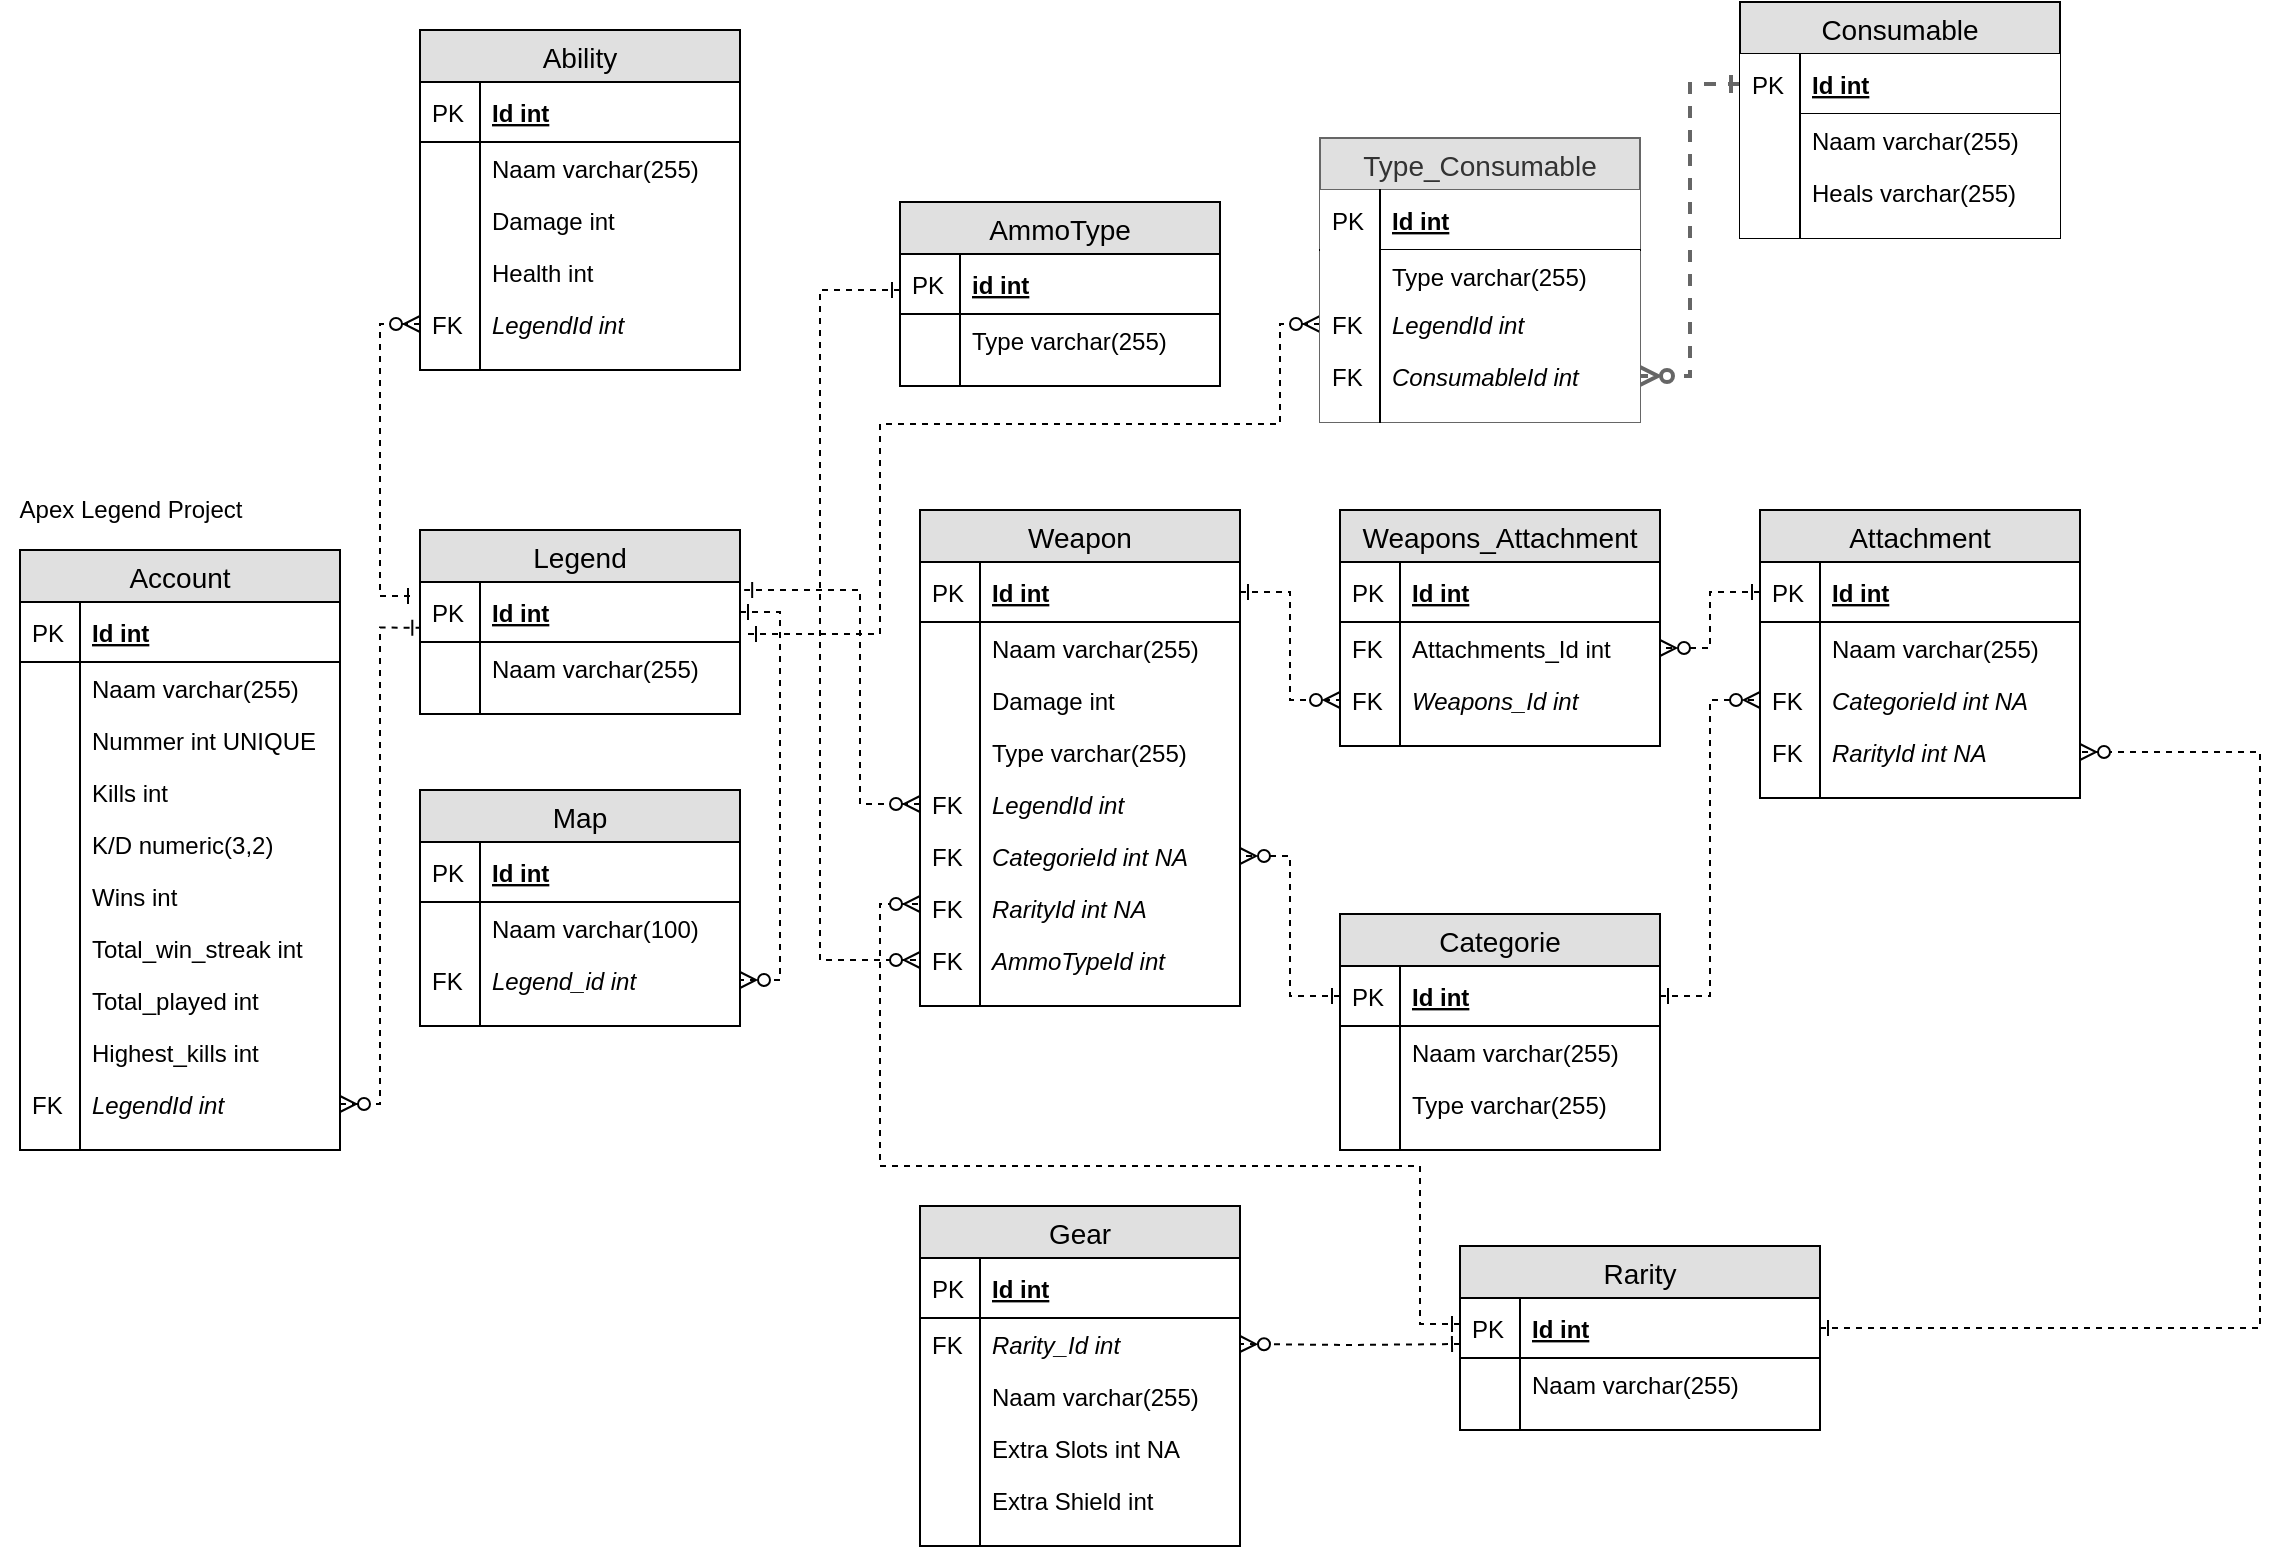 <mxfile version="12.9.3" type="github"><diagram id="FrKGnfB5X9oYTSODTsjF" name="Page-1"><mxGraphModel dx="1662" dy="772" grid="1" gridSize="10" guides="1" tooltips="1" connect="1" arrows="1" fold="1" page="1" pageScale="1" pageWidth="827" pageHeight="1169" math="0" shadow="0"><root><mxCell id="0"/><mxCell id="1" parent="0"/><mxCell id="OkTDo2ZkyZzqWD_BqD4e-371" value="Apex Legend Project" style="text;html=1;align=center;verticalAlign=middle;resizable=0;points=[];autosize=1;" vertex="1" parent="1"><mxGeometry y="244" width="130" height="20" as="geometry"/></mxCell><mxCell id="OkTDo2ZkyZzqWD_BqD4e-372" value="" style="edgeStyle=orthogonalEdgeStyle;rounded=0;orthogonalLoop=1;jettySize=auto;html=1;exitX=1;exitY=0.5;exitDx=0;exitDy=0;entryX=0.001;entryY=0.761;entryDx=0;entryDy=0;startArrow=ERzeroToMany;startFill=1;endArrow=ERone;endFill=0;dashed=1;entryPerimeter=0;" edge="1" parent="1" source="OkTDo2ZkyZzqWD_BqD4e-394" target="OkTDo2ZkyZzqWD_BqD4e-406"><mxGeometry relative="1" as="geometry"><mxPoint x="250" y="437" as="targetPoint"/></mxGeometry></mxCell><mxCell id="OkTDo2ZkyZzqWD_BqD4e-373" value="Account" style="swimlane;fontStyle=0;childLayout=stackLayout;horizontal=1;startSize=26;fillColor=#e0e0e0;horizontalStack=0;resizeParent=1;resizeParentMax=0;resizeLast=0;collapsible=1;marginBottom=0;swimlaneFillColor=#ffffff;align=center;fontSize=14;" vertex="1" parent="1"><mxGeometry x="10" y="274" width="160" height="300" as="geometry"/></mxCell><mxCell id="OkTDo2ZkyZzqWD_BqD4e-374" value="Id int " style="shape=partialRectangle;top=0;left=0;right=0;bottom=1;align=left;verticalAlign=middle;fillColor=none;spacingLeft=34;spacingRight=4;overflow=hidden;rotatable=0;points=[[0,0.5],[1,0.5]];portConstraint=eastwest;dropTarget=0;fontStyle=5;fontSize=12;" vertex="1" parent="OkTDo2ZkyZzqWD_BqD4e-373"><mxGeometry y="26" width="160" height="30" as="geometry"/></mxCell><mxCell id="OkTDo2ZkyZzqWD_BqD4e-375" value="PK" style="shape=partialRectangle;top=0;left=0;bottom=0;fillColor=none;align=left;verticalAlign=middle;spacingLeft=4;spacingRight=4;overflow=hidden;rotatable=0;points=[];portConstraint=eastwest;part=1;fontSize=12;" vertex="1" connectable="0" parent="OkTDo2ZkyZzqWD_BqD4e-374"><mxGeometry width="30" height="30" as="geometry"/></mxCell><mxCell id="OkTDo2ZkyZzqWD_BqD4e-376" value="Naam varchar(255)" style="shape=partialRectangle;top=0;left=0;right=0;bottom=0;align=left;verticalAlign=top;fillColor=none;spacingLeft=34;spacingRight=4;overflow=hidden;rotatable=0;points=[[0,0.5],[1,0.5]];portConstraint=eastwest;dropTarget=0;fontSize=12;" vertex="1" parent="OkTDo2ZkyZzqWD_BqD4e-373"><mxGeometry y="56" width="160" height="26" as="geometry"/></mxCell><mxCell id="OkTDo2ZkyZzqWD_BqD4e-377" value="" style="shape=partialRectangle;top=0;left=0;bottom=0;fillColor=none;align=left;verticalAlign=top;spacingLeft=4;spacingRight=4;overflow=hidden;rotatable=0;points=[];portConstraint=eastwest;part=1;fontSize=12;" vertex="1" connectable="0" parent="OkTDo2ZkyZzqWD_BqD4e-376"><mxGeometry width="30" height="26" as="geometry"/></mxCell><mxCell id="OkTDo2ZkyZzqWD_BqD4e-378" value="Nummer int UNIQUE" style="shape=partialRectangle;top=0;left=0;right=0;bottom=0;align=left;verticalAlign=top;fillColor=none;spacingLeft=34;spacingRight=4;overflow=hidden;rotatable=0;points=[[0,0.5],[1,0.5]];portConstraint=eastwest;dropTarget=0;fontSize=12;" vertex="1" parent="OkTDo2ZkyZzqWD_BqD4e-373"><mxGeometry y="82" width="160" height="26" as="geometry"/></mxCell><mxCell id="OkTDo2ZkyZzqWD_BqD4e-379" value="" style="shape=partialRectangle;top=0;left=0;bottom=0;fillColor=none;align=left;verticalAlign=top;spacingLeft=4;spacingRight=4;overflow=hidden;rotatable=0;points=[];portConstraint=eastwest;part=1;fontSize=12;" vertex="1" connectable="0" parent="OkTDo2ZkyZzqWD_BqD4e-378"><mxGeometry width="30" height="26" as="geometry"/></mxCell><mxCell id="OkTDo2ZkyZzqWD_BqD4e-380" value="Kills int" style="shape=partialRectangle;top=0;left=0;right=0;bottom=0;align=left;verticalAlign=top;fillColor=none;spacingLeft=34;spacingRight=4;overflow=hidden;rotatable=0;points=[[0,0.5],[1,0.5]];portConstraint=eastwest;dropTarget=0;fontSize=12;" vertex="1" parent="OkTDo2ZkyZzqWD_BqD4e-373"><mxGeometry y="108" width="160" height="26" as="geometry"/></mxCell><mxCell id="OkTDo2ZkyZzqWD_BqD4e-381" value="" style="shape=partialRectangle;top=0;left=0;bottom=0;fillColor=none;align=left;verticalAlign=top;spacingLeft=4;spacingRight=4;overflow=hidden;rotatable=0;points=[];portConstraint=eastwest;part=1;fontSize=12;" vertex="1" connectable="0" parent="OkTDo2ZkyZzqWD_BqD4e-380"><mxGeometry width="30" height="26" as="geometry"/></mxCell><mxCell id="OkTDo2ZkyZzqWD_BqD4e-382" value="K/D numeric(3,2)" style="shape=partialRectangle;top=0;left=0;right=0;bottom=0;align=left;verticalAlign=top;fillColor=none;spacingLeft=34;spacingRight=4;overflow=hidden;rotatable=0;points=[[0,0.5],[1,0.5]];portConstraint=eastwest;dropTarget=0;fontSize=12;" vertex="1" parent="OkTDo2ZkyZzqWD_BqD4e-373"><mxGeometry y="134" width="160" height="26" as="geometry"/></mxCell><mxCell id="OkTDo2ZkyZzqWD_BqD4e-383" value="" style="shape=partialRectangle;top=0;left=0;bottom=0;fillColor=none;align=left;verticalAlign=top;spacingLeft=4;spacingRight=4;overflow=hidden;rotatable=0;points=[];portConstraint=eastwest;part=1;fontSize=12;" vertex="1" connectable="0" parent="OkTDo2ZkyZzqWD_BqD4e-382"><mxGeometry width="30" height="26" as="geometry"/></mxCell><mxCell id="OkTDo2ZkyZzqWD_BqD4e-384" value="Wins int" style="shape=partialRectangle;top=0;left=0;right=0;bottom=0;align=left;verticalAlign=top;fillColor=none;spacingLeft=34;spacingRight=4;overflow=hidden;rotatable=0;points=[[0,0.5],[1,0.5]];portConstraint=eastwest;dropTarget=0;fontSize=12;" vertex="1" parent="OkTDo2ZkyZzqWD_BqD4e-373"><mxGeometry y="160" width="160" height="26" as="geometry"/></mxCell><mxCell id="OkTDo2ZkyZzqWD_BqD4e-385" value="" style="shape=partialRectangle;top=0;left=0;bottom=0;fillColor=none;align=left;verticalAlign=top;spacingLeft=4;spacingRight=4;overflow=hidden;rotatable=0;points=[];portConstraint=eastwest;part=1;fontSize=12;" vertex="1" connectable="0" parent="OkTDo2ZkyZzqWD_BqD4e-384"><mxGeometry width="30" height="26" as="geometry"/></mxCell><mxCell id="OkTDo2ZkyZzqWD_BqD4e-388" value="Total_win_streak int" style="shape=partialRectangle;top=0;left=0;right=0;bottom=0;align=left;verticalAlign=top;fillColor=none;spacingLeft=34;spacingRight=4;overflow=hidden;rotatable=0;points=[[0,0.5],[1,0.5]];portConstraint=eastwest;dropTarget=0;fontSize=12;" vertex="1" parent="OkTDo2ZkyZzqWD_BqD4e-373"><mxGeometry y="186" width="160" height="26" as="geometry"/></mxCell><mxCell id="OkTDo2ZkyZzqWD_BqD4e-389" value="" style="shape=partialRectangle;top=0;left=0;bottom=0;fillColor=none;align=left;verticalAlign=top;spacingLeft=4;spacingRight=4;overflow=hidden;rotatable=0;points=[];portConstraint=eastwest;part=1;fontSize=12;" vertex="1" connectable="0" parent="OkTDo2ZkyZzqWD_BqD4e-388"><mxGeometry width="30" height="26" as="geometry"/></mxCell><mxCell id="OkTDo2ZkyZzqWD_BqD4e-390" value="Total_played int" style="shape=partialRectangle;top=0;left=0;right=0;bottom=0;align=left;verticalAlign=top;fillColor=none;spacingLeft=34;spacingRight=4;overflow=hidden;rotatable=0;points=[[0,0.5],[1,0.5]];portConstraint=eastwest;dropTarget=0;fontSize=12;" vertex="1" parent="OkTDo2ZkyZzqWD_BqD4e-373"><mxGeometry y="212" width="160" height="26" as="geometry"/></mxCell><mxCell id="OkTDo2ZkyZzqWD_BqD4e-391" value="" style="shape=partialRectangle;top=0;left=0;bottom=0;fillColor=none;align=left;verticalAlign=top;spacingLeft=4;spacingRight=4;overflow=hidden;rotatable=0;points=[];portConstraint=eastwest;part=1;fontSize=12;" vertex="1" connectable="0" parent="OkTDo2ZkyZzqWD_BqD4e-390"><mxGeometry width="30" height="26" as="geometry"/></mxCell><mxCell id="OkTDo2ZkyZzqWD_BqD4e-392" value="Highest_kills int" style="shape=partialRectangle;top=0;left=0;right=0;bottom=0;align=left;verticalAlign=top;fillColor=none;spacingLeft=34;spacingRight=4;overflow=hidden;rotatable=0;points=[[0,0.5],[1,0.5]];portConstraint=eastwest;dropTarget=0;fontSize=12;" vertex="1" parent="OkTDo2ZkyZzqWD_BqD4e-373"><mxGeometry y="238" width="160" height="26" as="geometry"/></mxCell><mxCell id="OkTDo2ZkyZzqWD_BqD4e-393" value="" style="shape=partialRectangle;top=0;left=0;bottom=0;fillColor=none;align=left;verticalAlign=top;spacingLeft=4;spacingRight=4;overflow=hidden;rotatable=0;points=[];portConstraint=eastwest;part=1;fontSize=12;" vertex="1" connectable="0" parent="OkTDo2ZkyZzqWD_BqD4e-392"><mxGeometry width="30" height="26" as="geometry"/></mxCell><mxCell id="OkTDo2ZkyZzqWD_BqD4e-394" value="LegendId int" style="shape=partialRectangle;top=0;left=0;right=0;bottom=0;align=left;verticalAlign=top;fillColor=none;spacingLeft=34;spacingRight=4;overflow=hidden;rotatable=0;points=[[0,0.5],[1,0.5]];portConstraint=eastwest;dropTarget=0;fontSize=12;fontStyle=2" vertex="1" parent="OkTDo2ZkyZzqWD_BqD4e-373"><mxGeometry y="264" width="160" height="26" as="geometry"/></mxCell><mxCell id="OkTDo2ZkyZzqWD_BqD4e-395" value="FK" style="shape=partialRectangle;top=0;left=0;bottom=0;fillColor=none;align=left;verticalAlign=top;spacingLeft=4;spacingRight=4;overflow=hidden;rotatable=0;points=[];portConstraint=eastwest;part=1;fontSize=12;" vertex="1" connectable="0" parent="OkTDo2ZkyZzqWD_BqD4e-394"><mxGeometry width="30" height="26" as="geometry"/></mxCell><mxCell id="OkTDo2ZkyZzqWD_BqD4e-396" value="" style="shape=partialRectangle;top=0;left=0;right=0;bottom=0;align=left;verticalAlign=top;fillColor=none;spacingLeft=34;spacingRight=4;overflow=hidden;rotatable=0;points=[[0,0.5],[1,0.5]];portConstraint=eastwest;dropTarget=0;fontSize=12;" vertex="1" parent="OkTDo2ZkyZzqWD_BqD4e-373"><mxGeometry y="290" width="160" height="10" as="geometry"/></mxCell><mxCell id="OkTDo2ZkyZzqWD_BqD4e-397" value="" style="shape=partialRectangle;top=0;left=0;bottom=0;fillColor=none;align=left;verticalAlign=top;spacingLeft=4;spacingRight=4;overflow=hidden;rotatable=0;points=[];portConstraint=eastwest;part=1;fontSize=12;" vertex="1" connectable="0" parent="OkTDo2ZkyZzqWD_BqD4e-396"><mxGeometry width="30" height="10" as="geometry"/></mxCell><mxCell id="OkTDo2ZkyZzqWD_BqD4e-398" value="Rarity" style="swimlane;fontStyle=0;childLayout=stackLayout;horizontal=1;startSize=26;fillColor=#e0e0e0;horizontalStack=0;resizeParent=1;resizeParentMax=0;resizeLast=0;collapsible=1;marginBottom=0;swimlaneFillColor=#ffffff;align=center;fontSize=14;" vertex="1" parent="1"><mxGeometry x="730" y="622" width="180" height="92" as="geometry"/></mxCell><mxCell id="OkTDo2ZkyZzqWD_BqD4e-399" value="Id int " style="shape=partialRectangle;top=0;left=0;right=0;bottom=1;align=left;verticalAlign=middle;fillColor=none;spacingLeft=34;spacingRight=4;overflow=hidden;rotatable=0;points=[[0,0.5],[1,0.5]];portConstraint=eastwest;dropTarget=0;fontStyle=5;fontSize=12;" vertex="1" parent="OkTDo2ZkyZzqWD_BqD4e-398"><mxGeometry y="26" width="180" height="30" as="geometry"/></mxCell><mxCell id="OkTDo2ZkyZzqWD_BqD4e-400" value="PK" style="shape=partialRectangle;top=0;left=0;bottom=0;fillColor=none;align=left;verticalAlign=middle;spacingLeft=4;spacingRight=4;overflow=hidden;rotatable=0;points=[];portConstraint=eastwest;part=1;fontSize=12;" vertex="1" connectable="0" parent="OkTDo2ZkyZzqWD_BqD4e-399"><mxGeometry width="30" height="30" as="geometry"/></mxCell><mxCell id="OkTDo2ZkyZzqWD_BqD4e-401" value="Naam varchar(255)" style="shape=partialRectangle;top=0;left=0;right=0;bottom=0;align=left;verticalAlign=top;fillColor=none;spacingLeft=34;spacingRight=4;overflow=hidden;rotatable=0;points=[[0,0.5],[1,0.5]];portConstraint=eastwest;dropTarget=0;fontSize=12;" vertex="1" parent="OkTDo2ZkyZzqWD_BqD4e-398"><mxGeometry y="56" width="180" height="26" as="geometry"/></mxCell><mxCell id="OkTDo2ZkyZzqWD_BqD4e-402" value="" style="shape=partialRectangle;top=0;left=0;bottom=0;fillColor=none;align=left;verticalAlign=top;spacingLeft=4;spacingRight=4;overflow=hidden;rotatable=0;points=[];portConstraint=eastwest;part=1;fontSize=12;" vertex="1" connectable="0" parent="OkTDo2ZkyZzqWD_BqD4e-401"><mxGeometry width="30" height="26" as="geometry"/></mxCell><mxCell id="OkTDo2ZkyZzqWD_BqD4e-403" value="" style="shape=partialRectangle;top=0;left=0;right=0;bottom=0;align=left;verticalAlign=top;fillColor=none;spacingLeft=34;spacingRight=4;overflow=hidden;rotatable=0;points=[[0,0.5],[1,0.5]];portConstraint=eastwest;dropTarget=0;fontSize=12;" vertex="1" parent="OkTDo2ZkyZzqWD_BqD4e-398"><mxGeometry y="82" width="180" height="10" as="geometry"/></mxCell><mxCell id="OkTDo2ZkyZzqWD_BqD4e-404" value="" style="shape=partialRectangle;top=0;left=0;bottom=0;fillColor=none;align=left;verticalAlign=top;spacingLeft=4;spacingRight=4;overflow=hidden;rotatable=0;points=[];portConstraint=eastwest;part=1;fontSize=12;" vertex="1" connectable="0" parent="OkTDo2ZkyZzqWD_BqD4e-403"><mxGeometry width="30" height="10" as="geometry"/></mxCell><mxCell id="OkTDo2ZkyZzqWD_BqD4e-405" value="Legend" style="swimlane;fontStyle=0;childLayout=stackLayout;horizontal=1;startSize=26;fillColor=#e0e0e0;horizontalStack=0;resizeParent=1;resizeParentMax=0;resizeLast=0;collapsible=1;marginBottom=0;swimlaneFillColor=#ffffff;align=center;fontSize=14;" vertex="1" parent="1"><mxGeometry x="210" y="264" width="160" height="92" as="geometry"/></mxCell><mxCell id="OkTDo2ZkyZzqWD_BqD4e-406" value="Id int " style="shape=partialRectangle;top=0;left=0;right=0;bottom=1;align=left;verticalAlign=middle;fillColor=none;spacingLeft=34;spacingRight=4;overflow=hidden;rotatable=0;points=[[0,0.5],[1,0.5]];portConstraint=eastwest;dropTarget=0;fontStyle=5;fontSize=12;" vertex="1" parent="OkTDo2ZkyZzqWD_BqD4e-405"><mxGeometry y="26" width="160" height="30" as="geometry"/></mxCell><mxCell id="OkTDo2ZkyZzqWD_BqD4e-407" value="PK" style="shape=partialRectangle;top=0;left=0;bottom=0;fillColor=none;align=left;verticalAlign=middle;spacingLeft=4;spacingRight=4;overflow=hidden;rotatable=0;points=[];portConstraint=eastwest;part=1;fontSize=12;" vertex="1" connectable="0" parent="OkTDo2ZkyZzqWD_BqD4e-406"><mxGeometry width="30" height="30" as="geometry"/></mxCell><mxCell id="OkTDo2ZkyZzqWD_BqD4e-408" value="Naam varchar(255)" style="shape=partialRectangle;top=0;left=0;right=0;bottom=0;align=left;verticalAlign=top;fillColor=none;spacingLeft=34;spacingRight=4;overflow=hidden;rotatable=0;points=[[0,0.5],[1,0.5]];portConstraint=eastwest;dropTarget=0;fontSize=12;" vertex="1" parent="OkTDo2ZkyZzqWD_BqD4e-405"><mxGeometry y="56" width="160" height="26" as="geometry"/></mxCell><mxCell id="OkTDo2ZkyZzqWD_BqD4e-409" value="" style="shape=partialRectangle;top=0;left=0;bottom=0;fillColor=none;align=left;verticalAlign=top;spacingLeft=4;spacingRight=4;overflow=hidden;rotatable=0;points=[];portConstraint=eastwest;part=1;fontSize=12;" vertex="1" connectable="0" parent="OkTDo2ZkyZzqWD_BqD4e-408"><mxGeometry width="30" height="26" as="geometry"/></mxCell><mxCell id="OkTDo2ZkyZzqWD_BqD4e-410" value="" style="shape=partialRectangle;top=0;left=0;right=0;bottom=0;align=left;verticalAlign=top;fillColor=none;spacingLeft=34;spacingRight=4;overflow=hidden;rotatable=0;points=[[0,0.5],[1,0.5]];portConstraint=eastwest;dropTarget=0;fontSize=12;" vertex="1" parent="OkTDo2ZkyZzqWD_BqD4e-405"><mxGeometry y="82" width="160" height="10" as="geometry"/></mxCell><mxCell id="OkTDo2ZkyZzqWD_BqD4e-411" value="" style="shape=partialRectangle;top=0;left=0;bottom=0;fillColor=none;align=left;verticalAlign=top;spacingLeft=4;spacingRight=4;overflow=hidden;rotatable=0;points=[];portConstraint=eastwest;part=1;fontSize=12;" vertex="1" connectable="0" parent="OkTDo2ZkyZzqWD_BqD4e-410"><mxGeometry width="30" height="10" as="geometry"/></mxCell><mxCell id="OkTDo2ZkyZzqWD_BqD4e-412" value="" style="edgeStyle=orthogonalEdgeStyle;rounded=0;orthogonalLoop=1;jettySize=auto;html=1;dashed=1;startArrow=ERzeroToMany;startFill=1;endArrow=ERone;endFill=0;entryX=1.013;entryY=0.133;entryDx=0;entryDy=0;exitX=0;exitY=0.5;exitDx=0;exitDy=0;entryPerimeter=0;" edge="1" parent="1" source="OkTDo2ZkyZzqWD_BqD4e-422" target="OkTDo2ZkyZzqWD_BqD4e-406"><mxGeometry relative="1" as="geometry"><mxPoint x="380" y="349" as="targetPoint"/><Array as="points"><mxPoint x="430" y="401"/><mxPoint x="430" y="294"/></Array></mxGeometry></mxCell><mxCell id="OkTDo2ZkyZzqWD_BqD4e-413" value="Weapon" style="swimlane;fontStyle=0;childLayout=stackLayout;horizontal=1;startSize=26;fillColor=#e0e0e0;horizontalStack=0;resizeParent=1;resizeParentMax=0;resizeLast=0;collapsible=1;marginBottom=0;swimlaneFillColor=#ffffff;align=center;fontSize=14;" vertex="1" parent="1"><mxGeometry x="460" y="254" width="160" height="248" as="geometry"/></mxCell><mxCell id="OkTDo2ZkyZzqWD_BqD4e-414" value="Id int " style="shape=partialRectangle;top=0;left=0;right=0;bottom=1;align=left;verticalAlign=middle;fillColor=none;spacingLeft=34;spacingRight=4;overflow=hidden;rotatable=0;points=[[0,0.5],[1,0.5]];portConstraint=eastwest;dropTarget=0;fontStyle=5;fontSize=12;" vertex="1" parent="OkTDo2ZkyZzqWD_BqD4e-413"><mxGeometry y="26" width="160" height="30" as="geometry"/></mxCell><mxCell id="OkTDo2ZkyZzqWD_BqD4e-415" value="PK" style="shape=partialRectangle;top=0;left=0;bottom=0;fillColor=none;align=left;verticalAlign=middle;spacingLeft=4;spacingRight=4;overflow=hidden;rotatable=0;points=[];portConstraint=eastwest;part=1;fontSize=12;" vertex="1" connectable="0" parent="OkTDo2ZkyZzqWD_BqD4e-414"><mxGeometry width="30" height="30" as="geometry"/></mxCell><mxCell id="OkTDo2ZkyZzqWD_BqD4e-416" value="Naam varchar(255)" style="shape=partialRectangle;top=0;left=0;right=0;bottom=0;align=left;verticalAlign=top;fillColor=none;spacingLeft=34;spacingRight=4;overflow=hidden;rotatable=0;points=[[0,0.5],[1,0.5]];portConstraint=eastwest;dropTarget=0;fontSize=12;" vertex="1" parent="OkTDo2ZkyZzqWD_BqD4e-413"><mxGeometry y="56" width="160" height="26" as="geometry"/></mxCell><mxCell id="OkTDo2ZkyZzqWD_BqD4e-417" value="" style="shape=partialRectangle;top=0;left=0;bottom=0;fillColor=none;align=left;verticalAlign=top;spacingLeft=4;spacingRight=4;overflow=hidden;rotatable=0;points=[];portConstraint=eastwest;part=1;fontSize=12;" vertex="1" connectable="0" parent="OkTDo2ZkyZzqWD_BqD4e-416"><mxGeometry width="30" height="26" as="geometry"/></mxCell><mxCell id="OkTDo2ZkyZzqWD_BqD4e-418" value="Damage int " style="shape=partialRectangle;top=0;left=0;right=0;bottom=0;align=left;verticalAlign=top;fillColor=none;spacingLeft=34;spacingRight=4;overflow=hidden;rotatable=0;points=[[0,0.5],[1,0.5]];portConstraint=eastwest;dropTarget=0;fontSize=12;" vertex="1" parent="OkTDo2ZkyZzqWD_BqD4e-413"><mxGeometry y="82" width="160" height="26" as="geometry"/></mxCell><mxCell id="OkTDo2ZkyZzqWD_BqD4e-419" value="" style="shape=partialRectangle;top=0;left=0;bottom=0;fillColor=none;align=left;verticalAlign=top;spacingLeft=4;spacingRight=4;overflow=hidden;rotatable=0;points=[];portConstraint=eastwest;part=1;fontSize=12;" vertex="1" connectable="0" parent="OkTDo2ZkyZzqWD_BqD4e-418"><mxGeometry width="30" height="26" as="geometry"/></mxCell><mxCell id="OkTDo2ZkyZzqWD_BqD4e-420" value="Type varchar(255)" style="shape=partialRectangle;top=0;left=0;right=0;bottom=0;align=left;verticalAlign=top;fillColor=none;spacingLeft=34;spacingRight=4;overflow=hidden;rotatable=0;points=[[0,0.5],[1,0.5]];portConstraint=eastwest;dropTarget=0;fontSize=12;" vertex="1" parent="OkTDo2ZkyZzqWD_BqD4e-413"><mxGeometry y="108" width="160" height="26" as="geometry"/></mxCell><mxCell id="OkTDo2ZkyZzqWD_BqD4e-421" value="" style="shape=partialRectangle;top=0;left=0;bottom=0;fillColor=none;align=left;verticalAlign=top;spacingLeft=4;spacingRight=4;overflow=hidden;rotatable=0;points=[];portConstraint=eastwest;part=1;fontSize=12;" vertex="1" connectable="0" parent="OkTDo2ZkyZzqWD_BqD4e-420"><mxGeometry width="30" height="26" as="geometry"/></mxCell><mxCell id="OkTDo2ZkyZzqWD_BqD4e-422" value="LegendId int" style="shape=partialRectangle;top=0;left=0;right=0;bottom=0;align=left;verticalAlign=top;fillColor=none;spacingLeft=34;spacingRight=4;overflow=hidden;rotatable=0;points=[[0,0.5],[1,0.5]];portConstraint=eastwest;dropTarget=0;fontSize=12;fontStyle=2" vertex="1" parent="OkTDo2ZkyZzqWD_BqD4e-413"><mxGeometry y="134" width="160" height="26" as="geometry"/></mxCell><mxCell id="OkTDo2ZkyZzqWD_BqD4e-423" value="FK" style="shape=partialRectangle;top=0;left=0;bottom=0;fillColor=none;align=left;verticalAlign=top;spacingLeft=4;spacingRight=4;overflow=hidden;rotatable=0;points=[];portConstraint=eastwest;part=1;fontSize=12;" vertex="1" connectable="0" parent="OkTDo2ZkyZzqWD_BqD4e-422"><mxGeometry width="30" height="26" as="geometry"/></mxCell><mxCell id="OkTDo2ZkyZzqWD_BqD4e-424" value="CategorieId int NA" style="shape=partialRectangle;top=0;left=0;right=0;bottom=0;align=left;verticalAlign=top;fillColor=none;spacingLeft=34;spacingRight=4;overflow=hidden;rotatable=0;points=[[0,0.5],[1,0.5]];portConstraint=eastwest;dropTarget=0;fontSize=12;fontStyle=2" vertex="1" parent="OkTDo2ZkyZzqWD_BqD4e-413"><mxGeometry y="160" width="160" height="26" as="geometry"/></mxCell><mxCell id="OkTDo2ZkyZzqWD_BqD4e-425" value="FK" style="shape=partialRectangle;top=0;left=0;bottom=0;fillColor=none;align=left;verticalAlign=top;spacingLeft=4;spacingRight=4;overflow=hidden;rotatable=0;points=[];portConstraint=eastwest;part=1;fontSize=12;" vertex="1" connectable="0" parent="OkTDo2ZkyZzqWD_BqD4e-424"><mxGeometry width="30" height="26" as="geometry"/></mxCell><mxCell id="OkTDo2ZkyZzqWD_BqD4e-426" value="RarityId int NA" style="shape=partialRectangle;top=0;left=0;right=0;bottom=0;align=left;verticalAlign=top;fillColor=none;spacingLeft=34;spacingRight=4;overflow=hidden;rotatable=0;points=[[0,0.5],[1,0.5]];portConstraint=eastwest;dropTarget=0;fontSize=12;fontStyle=2" vertex="1" parent="OkTDo2ZkyZzqWD_BqD4e-413"><mxGeometry y="186" width="160" height="26" as="geometry"/></mxCell><mxCell id="OkTDo2ZkyZzqWD_BqD4e-427" value="FK" style="shape=partialRectangle;top=0;left=0;bottom=0;fillColor=none;align=left;verticalAlign=top;spacingLeft=4;spacingRight=4;overflow=hidden;rotatable=0;points=[];portConstraint=eastwest;part=1;fontSize=12;" vertex="1" connectable="0" parent="OkTDo2ZkyZzqWD_BqD4e-426"><mxGeometry width="30" height="26" as="geometry"/></mxCell><mxCell id="OkTDo2ZkyZzqWD_BqD4e-428" value="AmmoTypeId int " style="shape=partialRectangle;top=0;left=0;right=0;bottom=0;align=left;verticalAlign=top;fillColor=none;spacingLeft=34;spacingRight=4;overflow=hidden;rotatable=0;points=[[0,0.5],[1,0.5]];portConstraint=eastwest;dropTarget=0;fontSize=12;fontStyle=2" vertex="1" parent="OkTDo2ZkyZzqWD_BqD4e-413"><mxGeometry y="212" width="160" height="26" as="geometry"/></mxCell><mxCell id="OkTDo2ZkyZzqWD_BqD4e-429" value="FK" style="shape=partialRectangle;top=0;left=0;bottom=0;fillColor=none;align=left;verticalAlign=top;spacingLeft=4;spacingRight=4;overflow=hidden;rotatable=0;points=[];portConstraint=eastwest;part=1;fontSize=12;" vertex="1" connectable="0" parent="OkTDo2ZkyZzqWD_BqD4e-428"><mxGeometry width="30" height="26" as="geometry"/></mxCell><mxCell id="OkTDo2ZkyZzqWD_BqD4e-430" value="" style="shape=partialRectangle;top=0;left=0;right=0;bottom=0;align=left;verticalAlign=top;fillColor=none;spacingLeft=34;spacingRight=4;overflow=hidden;rotatable=0;points=[[0,0.5],[1,0.5]];portConstraint=eastwest;dropTarget=0;fontSize=12;" vertex="1" parent="OkTDo2ZkyZzqWD_BqD4e-413"><mxGeometry y="238" width="160" height="10" as="geometry"/></mxCell><mxCell id="OkTDo2ZkyZzqWD_BqD4e-431" value="" style="shape=partialRectangle;top=0;left=0;bottom=0;fillColor=none;align=left;verticalAlign=top;spacingLeft=4;spacingRight=4;overflow=hidden;rotatable=0;points=[];portConstraint=eastwest;part=1;fontSize=12;" vertex="1" connectable="0" parent="OkTDo2ZkyZzqWD_BqD4e-430"><mxGeometry width="30" height="10" as="geometry"/></mxCell><mxCell id="OkTDo2ZkyZzqWD_BqD4e-432" value="Attachment" style="swimlane;fontStyle=0;childLayout=stackLayout;horizontal=1;startSize=26;fillColor=#e0e0e0;horizontalStack=0;resizeParent=1;resizeParentMax=0;resizeLast=0;collapsible=1;marginBottom=0;swimlaneFillColor=#ffffff;align=center;fontSize=14;" vertex="1" parent="1"><mxGeometry x="880" y="254" width="160" height="144" as="geometry"/></mxCell><mxCell id="OkTDo2ZkyZzqWD_BqD4e-433" value="Id int " style="shape=partialRectangle;top=0;left=0;right=0;bottom=1;align=left;verticalAlign=middle;fillColor=none;spacingLeft=34;spacingRight=4;overflow=hidden;rotatable=0;points=[[0,0.5],[1,0.5]];portConstraint=eastwest;dropTarget=0;fontStyle=5;fontSize=12;" vertex="1" parent="OkTDo2ZkyZzqWD_BqD4e-432"><mxGeometry y="26" width="160" height="30" as="geometry"/></mxCell><mxCell id="OkTDo2ZkyZzqWD_BqD4e-434" value="PK" style="shape=partialRectangle;top=0;left=0;bottom=0;fillColor=none;align=left;verticalAlign=middle;spacingLeft=4;spacingRight=4;overflow=hidden;rotatable=0;points=[];portConstraint=eastwest;part=1;fontSize=12;" vertex="1" connectable="0" parent="OkTDo2ZkyZzqWD_BqD4e-433"><mxGeometry width="30" height="30" as="geometry"/></mxCell><mxCell id="OkTDo2ZkyZzqWD_BqD4e-435" value="Naam varchar(255)" style="shape=partialRectangle;top=0;left=0;right=0;bottom=0;align=left;verticalAlign=top;fillColor=none;spacingLeft=34;spacingRight=4;overflow=hidden;rotatable=0;points=[[0,0.5],[1,0.5]];portConstraint=eastwest;dropTarget=0;fontSize=12;" vertex="1" parent="OkTDo2ZkyZzqWD_BqD4e-432"><mxGeometry y="56" width="160" height="26" as="geometry"/></mxCell><mxCell id="OkTDo2ZkyZzqWD_BqD4e-436" value="" style="shape=partialRectangle;top=0;left=0;bottom=0;fillColor=none;align=left;verticalAlign=top;spacingLeft=4;spacingRight=4;overflow=hidden;rotatable=0;points=[];portConstraint=eastwest;part=1;fontSize=12;" vertex="1" connectable="0" parent="OkTDo2ZkyZzqWD_BqD4e-435"><mxGeometry width="30" height="26" as="geometry"/></mxCell><mxCell id="OkTDo2ZkyZzqWD_BqD4e-439" value="CategorieId int NA" style="shape=partialRectangle;top=0;left=0;right=0;bottom=0;align=left;verticalAlign=top;fillColor=none;spacingLeft=34;spacingRight=4;overflow=hidden;rotatable=0;points=[[0,0.5],[1,0.5]];portConstraint=eastwest;dropTarget=0;fontSize=12;fontStyle=2" vertex="1" parent="OkTDo2ZkyZzqWD_BqD4e-432"><mxGeometry y="82" width="160" height="26" as="geometry"/></mxCell><mxCell id="OkTDo2ZkyZzqWD_BqD4e-440" value="FK" style="shape=partialRectangle;top=0;left=0;bottom=0;fillColor=none;align=left;verticalAlign=top;spacingLeft=4;spacingRight=4;overflow=hidden;rotatable=0;points=[];portConstraint=eastwest;part=1;fontSize=12;" vertex="1" connectable="0" parent="OkTDo2ZkyZzqWD_BqD4e-439"><mxGeometry width="30" height="26" as="geometry"/></mxCell><mxCell id="OkTDo2ZkyZzqWD_BqD4e-441" value="RarityId int NA" style="shape=partialRectangle;top=0;left=0;right=0;bottom=0;align=left;verticalAlign=top;fillColor=none;spacingLeft=34;spacingRight=4;overflow=hidden;rotatable=0;points=[[0,0.5],[1,0.5]];portConstraint=eastwest;dropTarget=0;fontSize=12;fontStyle=2" vertex="1" parent="OkTDo2ZkyZzqWD_BqD4e-432"><mxGeometry y="108" width="160" height="26" as="geometry"/></mxCell><mxCell id="OkTDo2ZkyZzqWD_BqD4e-442" value="FK" style="shape=partialRectangle;top=0;left=0;bottom=0;fillColor=none;align=left;verticalAlign=top;spacingLeft=4;spacingRight=4;overflow=hidden;rotatable=0;points=[];portConstraint=eastwest;part=1;fontSize=12;" vertex="1" connectable="0" parent="OkTDo2ZkyZzqWD_BqD4e-441"><mxGeometry width="30" height="26" as="geometry"/></mxCell><mxCell id="OkTDo2ZkyZzqWD_BqD4e-443" value="" style="shape=partialRectangle;top=0;left=0;right=0;bottom=0;align=left;verticalAlign=top;fillColor=none;spacingLeft=34;spacingRight=4;overflow=hidden;rotatable=0;points=[[0,0.5],[1,0.5]];portConstraint=eastwest;dropTarget=0;fontSize=12;" vertex="1" parent="OkTDo2ZkyZzqWD_BqD4e-432"><mxGeometry y="134" width="160" height="10" as="geometry"/></mxCell><mxCell id="OkTDo2ZkyZzqWD_BqD4e-444" value="" style="shape=partialRectangle;top=0;left=0;bottom=0;fillColor=none;align=left;verticalAlign=top;spacingLeft=4;spacingRight=4;overflow=hidden;rotatable=0;points=[];portConstraint=eastwest;part=1;fontSize=12;" vertex="1" connectable="0" parent="OkTDo2ZkyZzqWD_BqD4e-443"><mxGeometry width="30" height="10" as="geometry"/></mxCell><mxCell id="OkTDo2ZkyZzqWD_BqD4e-456" value="Gear" style="swimlane;fontStyle=0;childLayout=stackLayout;horizontal=1;startSize=26;fillColor=#e0e0e0;horizontalStack=0;resizeParent=1;resizeParentMax=0;resizeLast=0;collapsible=1;marginBottom=0;swimlaneFillColor=#ffffff;align=center;fontSize=14;" vertex="1" parent="1"><mxGeometry x="460" y="602" width="160" height="170" as="geometry"/></mxCell><mxCell id="OkTDo2ZkyZzqWD_BqD4e-457" value="Id int" style="shape=partialRectangle;top=0;left=0;right=0;bottom=1;align=left;verticalAlign=middle;fillColor=none;spacingLeft=34;spacingRight=4;overflow=hidden;rotatable=0;points=[[0,0.5],[1,0.5]];portConstraint=eastwest;dropTarget=0;fontStyle=5;fontSize=12;" vertex="1" parent="OkTDo2ZkyZzqWD_BqD4e-456"><mxGeometry y="26" width="160" height="30" as="geometry"/></mxCell><mxCell id="OkTDo2ZkyZzqWD_BqD4e-458" value="PK" style="shape=partialRectangle;top=0;left=0;bottom=0;fillColor=none;align=left;verticalAlign=middle;spacingLeft=4;spacingRight=4;overflow=hidden;rotatable=0;points=[];portConstraint=eastwest;part=1;fontSize=12;" vertex="1" connectable="0" parent="OkTDo2ZkyZzqWD_BqD4e-457"><mxGeometry width="30" height="30" as="geometry"/></mxCell><mxCell id="OkTDo2ZkyZzqWD_BqD4e-459" value="Rarity_Id int" style="shape=partialRectangle;top=0;left=0;right=0;bottom=0;align=left;verticalAlign=top;fillColor=none;spacingLeft=34;spacingRight=4;overflow=hidden;rotatable=0;points=[[0,0.5],[1,0.5]];portConstraint=eastwest;dropTarget=0;fontSize=12;fontStyle=2" vertex="1" parent="OkTDo2ZkyZzqWD_BqD4e-456"><mxGeometry y="56" width="160" height="26" as="geometry"/></mxCell><mxCell id="OkTDo2ZkyZzqWD_BqD4e-460" value="FK" style="shape=partialRectangle;top=0;left=0;bottom=0;fillColor=none;align=left;verticalAlign=top;spacingLeft=4;spacingRight=4;overflow=hidden;rotatable=0;points=[];portConstraint=eastwest;part=1;fontSize=12;" vertex="1" connectable="0" parent="OkTDo2ZkyZzqWD_BqD4e-459"><mxGeometry width="30" height="26" as="geometry"/></mxCell><mxCell id="OkTDo2ZkyZzqWD_BqD4e-461" value="Naam varchar(255)" style="shape=partialRectangle;top=0;left=0;right=0;bottom=0;align=left;verticalAlign=top;fillColor=none;spacingLeft=34;spacingRight=4;overflow=hidden;rotatable=0;points=[[0,0.5],[1,0.5]];portConstraint=eastwest;dropTarget=0;fontSize=12;" vertex="1" parent="OkTDo2ZkyZzqWD_BqD4e-456"><mxGeometry y="82" width="160" height="26" as="geometry"/></mxCell><mxCell id="OkTDo2ZkyZzqWD_BqD4e-462" value="" style="shape=partialRectangle;top=0;left=0;bottom=0;fillColor=none;align=left;verticalAlign=top;spacingLeft=4;spacingRight=4;overflow=hidden;rotatable=0;points=[];portConstraint=eastwest;part=1;fontSize=12;" vertex="1" connectable="0" parent="OkTDo2ZkyZzqWD_BqD4e-461"><mxGeometry width="30" height="26" as="geometry"/></mxCell><mxCell id="OkTDo2ZkyZzqWD_BqD4e-463" value="Extra Slots int NA" style="shape=partialRectangle;top=0;left=0;right=0;bottom=0;align=left;verticalAlign=top;fillColor=none;spacingLeft=34;spacingRight=4;overflow=hidden;rotatable=0;points=[[0,0.5],[1,0.5]];portConstraint=eastwest;dropTarget=0;fontSize=12;" vertex="1" parent="OkTDo2ZkyZzqWD_BqD4e-456"><mxGeometry y="108" width="160" height="26" as="geometry"/></mxCell><mxCell id="OkTDo2ZkyZzqWD_BqD4e-464" value="" style="shape=partialRectangle;top=0;left=0;bottom=0;fillColor=none;align=left;verticalAlign=top;spacingLeft=4;spacingRight=4;overflow=hidden;rotatable=0;points=[];portConstraint=eastwest;part=1;fontSize=12;" vertex="1" connectable="0" parent="OkTDo2ZkyZzqWD_BqD4e-463"><mxGeometry width="30" height="26" as="geometry"/></mxCell><mxCell id="OkTDo2ZkyZzqWD_BqD4e-467" value="Extra Shield int" style="shape=partialRectangle;top=0;left=0;right=0;bottom=0;align=left;verticalAlign=top;fillColor=none;spacingLeft=34;spacingRight=4;overflow=hidden;rotatable=0;points=[[0,0.5],[1,0.5]];portConstraint=eastwest;dropTarget=0;fontSize=12;" vertex="1" parent="OkTDo2ZkyZzqWD_BqD4e-456"><mxGeometry y="134" width="160" height="26" as="geometry"/></mxCell><mxCell id="OkTDo2ZkyZzqWD_BqD4e-468" value="" style="shape=partialRectangle;top=0;left=0;bottom=0;fillColor=none;align=left;verticalAlign=top;spacingLeft=4;spacingRight=4;overflow=hidden;rotatable=0;points=[];portConstraint=eastwest;part=1;fontSize=12;" vertex="1" connectable="0" parent="OkTDo2ZkyZzqWD_BqD4e-467"><mxGeometry width="30" height="26" as="geometry"/></mxCell><mxCell id="OkTDo2ZkyZzqWD_BqD4e-469" value="" style="shape=partialRectangle;top=0;left=0;right=0;bottom=0;align=left;verticalAlign=top;fillColor=none;spacingLeft=34;spacingRight=4;overflow=hidden;rotatable=0;points=[[0,0.5],[1,0.5]];portConstraint=eastwest;dropTarget=0;fontSize=12;" vertex="1" parent="OkTDo2ZkyZzqWD_BqD4e-456"><mxGeometry y="160" width="160" height="10" as="geometry"/></mxCell><mxCell id="OkTDo2ZkyZzqWD_BqD4e-470" value="" style="shape=partialRectangle;top=0;left=0;bottom=0;fillColor=none;align=left;verticalAlign=top;spacingLeft=4;spacingRight=4;overflow=hidden;rotatable=0;points=[];portConstraint=eastwest;part=1;fontSize=12;" vertex="1" connectable="0" parent="OkTDo2ZkyZzqWD_BqD4e-469"><mxGeometry width="30" height="10" as="geometry"/></mxCell><mxCell id="OkTDo2ZkyZzqWD_BqD4e-471" value="Weapons_Attachment" style="swimlane;fontStyle=0;childLayout=stackLayout;horizontal=1;startSize=26;fillColor=#e0e0e0;horizontalStack=0;resizeParent=1;resizeParentMax=0;resizeLast=0;collapsible=1;marginBottom=0;swimlaneFillColor=#ffffff;align=center;fontSize=14;" vertex="1" parent="1"><mxGeometry x="670" y="254" width="160" height="118" as="geometry"/></mxCell><mxCell id="OkTDo2ZkyZzqWD_BqD4e-472" value="Id int" style="shape=partialRectangle;top=0;left=0;right=0;bottom=1;align=left;verticalAlign=middle;fillColor=none;spacingLeft=34;spacingRight=4;overflow=hidden;rotatable=0;points=[[0,0.5],[1,0.5]];portConstraint=eastwest;dropTarget=0;fontStyle=5;fontSize=12;" vertex="1" parent="OkTDo2ZkyZzqWD_BqD4e-471"><mxGeometry y="26" width="160" height="30" as="geometry"/></mxCell><mxCell id="OkTDo2ZkyZzqWD_BqD4e-473" value="PK" style="shape=partialRectangle;top=0;left=0;bottom=0;fillColor=none;align=left;verticalAlign=middle;spacingLeft=4;spacingRight=4;overflow=hidden;rotatable=0;points=[];portConstraint=eastwest;part=1;fontSize=12;" vertex="1" connectable="0" parent="OkTDo2ZkyZzqWD_BqD4e-472"><mxGeometry width="30" height="30" as="geometry"/></mxCell><mxCell id="OkTDo2ZkyZzqWD_BqD4e-474" value="Attachments_Id int" style="shape=partialRectangle;top=0;left=0;right=0;bottom=0;align=left;verticalAlign=top;fillColor=none;spacingLeft=34;spacingRight=4;overflow=hidden;rotatable=0;points=[[0,0.5],[1,0.5]];portConstraint=eastwest;dropTarget=0;fontSize=12;fontStyle=0" vertex="1" parent="OkTDo2ZkyZzqWD_BqD4e-471"><mxGeometry y="56" width="160" height="26" as="geometry"/></mxCell><mxCell id="OkTDo2ZkyZzqWD_BqD4e-475" value="FK" style="shape=partialRectangle;top=0;left=0;bottom=0;fillColor=none;align=left;verticalAlign=top;spacingLeft=4;spacingRight=4;overflow=hidden;rotatable=0;points=[];portConstraint=eastwest;part=1;fontSize=12;" vertex="1" connectable="0" parent="OkTDo2ZkyZzqWD_BqD4e-474"><mxGeometry width="30" height="26" as="geometry"/></mxCell><mxCell id="OkTDo2ZkyZzqWD_BqD4e-476" value="Weapons_Id int" style="shape=partialRectangle;top=0;left=0;right=0;bottom=0;align=left;verticalAlign=top;fillColor=none;spacingLeft=34;spacingRight=4;overflow=hidden;rotatable=0;points=[[0,0.5],[1,0.5]];portConstraint=eastwest;dropTarget=0;fontSize=12;fontStyle=2" vertex="1" parent="OkTDo2ZkyZzqWD_BqD4e-471"><mxGeometry y="82" width="160" height="26" as="geometry"/></mxCell><mxCell id="OkTDo2ZkyZzqWD_BqD4e-477" value="FK" style="shape=partialRectangle;top=0;left=0;bottom=0;fillColor=none;align=left;verticalAlign=top;spacingLeft=4;spacingRight=4;overflow=hidden;rotatable=0;points=[];portConstraint=eastwest;part=1;fontSize=12;" vertex="1" connectable="0" parent="OkTDo2ZkyZzqWD_BqD4e-476"><mxGeometry width="30" height="26" as="geometry"/></mxCell><mxCell id="OkTDo2ZkyZzqWD_BqD4e-478" value="" style="shape=partialRectangle;top=0;left=0;right=0;bottom=0;align=left;verticalAlign=top;fillColor=none;spacingLeft=34;spacingRight=4;overflow=hidden;rotatable=0;points=[[0,0.5],[1,0.5]];portConstraint=eastwest;dropTarget=0;fontSize=12;" vertex="1" parent="OkTDo2ZkyZzqWD_BqD4e-471"><mxGeometry y="108" width="160" height="10" as="geometry"/></mxCell><mxCell id="OkTDo2ZkyZzqWD_BqD4e-479" value="" style="shape=partialRectangle;top=0;left=0;bottom=0;fillColor=none;align=left;verticalAlign=top;spacingLeft=4;spacingRight=4;overflow=hidden;rotatable=0;points=[];portConstraint=eastwest;part=1;fontSize=12;" vertex="1" connectable="0" parent="OkTDo2ZkyZzqWD_BqD4e-478"><mxGeometry width="30" height="10" as="geometry"/></mxCell><mxCell id="OkTDo2ZkyZzqWD_BqD4e-480" value="Categorie" style="swimlane;fontStyle=0;childLayout=stackLayout;horizontal=1;startSize=26;fillColor=#e0e0e0;horizontalStack=0;resizeParent=1;resizeParentMax=0;resizeLast=0;collapsible=1;marginBottom=0;swimlaneFillColor=#ffffff;align=center;fontSize=14;" vertex="1" parent="1"><mxGeometry x="670" y="456" width="160" height="118" as="geometry"/></mxCell><mxCell id="OkTDo2ZkyZzqWD_BqD4e-481" value="Id int" style="shape=partialRectangle;top=0;left=0;right=0;bottom=1;align=left;verticalAlign=middle;fillColor=none;spacingLeft=34;spacingRight=4;overflow=hidden;rotatable=0;points=[[0,0.5],[1,0.5]];portConstraint=eastwest;dropTarget=0;fontStyle=5;fontSize=12;" vertex="1" parent="OkTDo2ZkyZzqWD_BqD4e-480"><mxGeometry y="26" width="160" height="30" as="geometry"/></mxCell><mxCell id="OkTDo2ZkyZzqWD_BqD4e-482" value="PK" style="shape=partialRectangle;top=0;left=0;bottom=0;fillColor=none;align=left;verticalAlign=middle;spacingLeft=4;spacingRight=4;overflow=hidden;rotatable=0;points=[];portConstraint=eastwest;part=1;fontSize=12;" vertex="1" connectable="0" parent="OkTDo2ZkyZzqWD_BqD4e-481"><mxGeometry width="30" height="30" as="geometry"/></mxCell><mxCell id="OkTDo2ZkyZzqWD_BqD4e-483" value="Naam varchar(255)" style="shape=partialRectangle;top=0;left=0;right=0;bottom=0;align=left;verticalAlign=top;fillColor=none;spacingLeft=34;spacingRight=4;overflow=hidden;rotatable=0;points=[[0,0.5],[1,0.5]];portConstraint=eastwest;dropTarget=0;fontSize=12;" vertex="1" parent="OkTDo2ZkyZzqWD_BqD4e-480"><mxGeometry y="56" width="160" height="26" as="geometry"/></mxCell><mxCell id="OkTDo2ZkyZzqWD_BqD4e-484" value="" style="shape=partialRectangle;top=0;left=0;bottom=0;fillColor=none;align=left;verticalAlign=top;spacingLeft=4;spacingRight=4;overflow=hidden;rotatable=0;points=[];portConstraint=eastwest;part=1;fontSize=12;" vertex="1" connectable="0" parent="OkTDo2ZkyZzqWD_BqD4e-483"><mxGeometry width="30" height="26" as="geometry"/></mxCell><mxCell id="OkTDo2ZkyZzqWD_BqD4e-485" value="Type varchar(255)" style="shape=partialRectangle;top=0;left=0;right=0;bottom=0;align=left;verticalAlign=top;fillColor=none;spacingLeft=34;spacingRight=4;overflow=hidden;rotatable=0;points=[[0,0.5],[1,0.5]];portConstraint=eastwest;dropTarget=0;fontSize=12;" vertex="1" parent="OkTDo2ZkyZzqWD_BqD4e-480"><mxGeometry y="82" width="160" height="26" as="geometry"/></mxCell><mxCell id="OkTDo2ZkyZzqWD_BqD4e-486" value="" style="shape=partialRectangle;top=0;left=0;bottom=0;fillColor=none;align=left;verticalAlign=top;spacingLeft=4;spacingRight=4;overflow=hidden;rotatable=0;points=[];portConstraint=eastwest;part=1;fontSize=12;" vertex="1" connectable="0" parent="OkTDo2ZkyZzqWD_BqD4e-485"><mxGeometry width="30" height="26" as="geometry"/></mxCell><mxCell id="OkTDo2ZkyZzqWD_BqD4e-487" value="" style="shape=partialRectangle;top=0;left=0;right=0;bottom=0;align=left;verticalAlign=top;fillColor=none;spacingLeft=34;spacingRight=4;overflow=hidden;rotatable=0;points=[[0,0.5],[1,0.5]];portConstraint=eastwest;dropTarget=0;fontSize=12;" vertex="1" parent="OkTDo2ZkyZzqWD_BqD4e-480"><mxGeometry y="108" width="160" height="10" as="geometry"/></mxCell><mxCell id="OkTDo2ZkyZzqWD_BqD4e-488" value="" style="shape=partialRectangle;top=0;left=0;bottom=0;fillColor=none;align=left;verticalAlign=top;spacingLeft=4;spacingRight=4;overflow=hidden;rotatable=0;points=[];portConstraint=eastwest;part=1;fontSize=12;" vertex="1" connectable="0" parent="OkTDo2ZkyZzqWD_BqD4e-487"><mxGeometry width="30" height="10" as="geometry"/></mxCell><mxCell id="OkTDo2ZkyZzqWD_BqD4e-489" style="edgeStyle=orthogonalEdgeStyle;rounded=0;orthogonalLoop=1;jettySize=auto;html=1;dashed=1;startArrow=ERone;startFill=0;endArrow=ERzeroToMany;endFill=1;" edge="1" parent="1" source="OkTDo2ZkyZzqWD_BqD4e-481" target="OkTDo2ZkyZzqWD_BqD4e-424"><mxGeometry relative="1" as="geometry"/></mxCell><mxCell id="OkTDo2ZkyZzqWD_BqD4e-490" style="edgeStyle=orthogonalEdgeStyle;rounded=0;orthogonalLoop=1;jettySize=auto;html=1;dashed=1;startArrow=ERone;startFill=0;endArrow=ERzeroToMany;endFill=1;" edge="1" parent="1" source="OkTDo2ZkyZzqWD_BqD4e-414" target="OkTDo2ZkyZzqWD_BqD4e-476"><mxGeometry relative="1" as="geometry"/></mxCell><mxCell id="OkTDo2ZkyZzqWD_BqD4e-491" style="edgeStyle=orthogonalEdgeStyle;rounded=0;orthogonalLoop=1;jettySize=auto;html=1;dashed=1;startArrow=ERone;startFill=0;endArrow=ERzeroToMany;endFill=1;" edge="1" parent="1" source="OkTDo2ZkyZzqWD_BqD4e-433" target="OkTDo2ZkyZzqWD_BqD4e-474"><mxGeometry relative="1" as="geometry"/></mxCell><mxCell id="OkTDo2ZkyZzqWD_BqD4e-492" style="edgeStyle=orthogonalEdgeStyle;rounded=0;orthogonalLoop=1;jettySize=auto;html=1;dashed=1;startArrow=ERone;startFill=0;endArrow=ERzeroToMany;endFill=1;" edge="1" parent="1" source="OkTDo2ZkyZzqWD_BqD4e-481" target="OkTDo2ZkyZzqWD_BqD4e-439"><mxGeometry relative="1" as="geometry"/></mxCell><mxCell id="OkTDo2ZkyZzqWD_BqD4e-493" style="edgeStyle=orthogonalEdgeStyle;rounded=0;orthogonalLoop=1;jettySize=auto;html=1;dashed=1;startArrow=ERone;startFill=0;endArrow=ERzeroToMany;endFill=1;entryX=1;entryY=0.5;entryDx=0;entryDy=0;" edge="1" parent="1" target="OkTDo2ZkyZzqWD_BqD4e-459"><mxGeometry relative="1" as="geometry"><mxPoint x="730" y="671" as="sourcePoint"/><mxPoint x="620" y="671" as="targetPoint"/></mxGeometry></mxCell><mxCell id="OkTDo2ZkyZzqWD_BqD4e-494" style="edgeStyle=orthogonalEdgeStyle;rounded=0;orthogonalLoop=1;jettySize=auto;html=1;entryX=1;entryY=0.5;entryDx=0;entryDy=0;dashed=1;startArrow=ERone;startFill=0;endArrow=ERzeroToMany;endFill=1;" edge="1" parent="1" source="OkTDo2ZkyZzqWD_BqD4e-399" target="OkTDo2ZkyZzqWD_BqD4e-441"><mxGeometry relative="1" as="geometry"><Array as="points"><mxPoint x="1130" y="663"/><mxPoint x="1130" y="375"/></Array></mxGeometry></mxCell><mxCell id="OkTDo2ZkyZzqWD_BqD4e-495" style="edgeStyle=orthogonalEdgeStyle;rounded=0;orthogonalLoop=1;jettySize=auto;html=1;entryX=0;entryY=0.5;entryDx=0;entryDy=0;dashed=1;startArrow=ERone;startFill=0;endArrow=ERzeroToMany;endFill=1;" edge="1" parent="1"><mxGeometry relative="1" as="geometry"><mxPoint x="730" y="661" as="sourcePoint"/><mxPoint x="460" y="451" as="targetPoint"/><Array as="points"><mxPoint x="710" y="661"/><mxPoint x="710" y="582"/><mxPoint x="440" y="582"/><mxPoint x="440" y="451"/></Array></mxGeometry></mxCell><mxCell id="OkTDo2ZkyZzqWD_BqD4e-497" value="Map" style="swimlane;fontStyle=0;childLayout=stackLayout;horizontal=1;startSize=26;fillColor=#e0e0e0;horizontalStack=0;resizeParent=1;resizeParentMax=0;resizeLast=0;collapsible=1;marginBottom=0;swimlaneFillColor=#ffffff;align=center;fontSize=14;" vertex="1" parent="1"><mxGeometry x="210" y="394" width="160" height="118" as="geometry"/></mxCell><mxCell id="OkTDo2ZkyZzqWD_BqD4e-498" value="Id int" style="shape=partialRectangle;top=0;left=0;right=0;bottom=1;align=left;verticalAlign=middle;fillColor=none;spacingLeft=34;spacingRight=4;overflow=hidden;rotatable=0;points=[[0,0.5],[1,0.5]];portConstraint=eastwest;dropTarget=0;fontStyle=5;fontSize=12;" vertex="1" parent="OkTDo2ZkyZzqWD_BqD4e-497"><mxGeometry y="26" width="160" height="30" as="geometry"/></mxCell><mxCell id="OkTDo2ZkyZzqWD_BqD4e-499" value="PK" style="shape=partialRectangle;top=0;left=0;bottom=0;fillColor=none;align=left;verticalAlign=middle;spacingLeft=4;spacingRight=4;overflow=hidden;rotatable=0;points=[];portConstraint=eastwest;part=1;fontSize=12;" vertex="1" connectable="0" parent="OkTDo2ZkyZzqWD_BqD4e-498"><mxGeometry width="30" height="30" as="geometry"/></mxCell><mxCell id="OkTDo2ZkyZzqWD_BqD4e-500" value="Naam varchar(100)" style="shape=partialRectangle;top=0;left=0;right=0;bottom=0;align=left;verticalAlign=top;fillColor=none;spacingLeft=34;spacingRight=4;overflow=hidden;rotatable=0;points=[[0,0.5],[1,0.5]];portConstraint=eastwest;dropTarget=0;fontSize=12;" vertex="1" parent="OkTDo2ZkyZzqWD_BqD4e-497"><mxGeometry y="56" width="160" height="26" as="geometry"/></mxCell><mxCell id="OkTDo2ZkyZzqWD_BqD4e-501" value="" style="shape=partialRectangle;top=0;left=0;bottom=0;fillColor=none;align=left;verticalAlign=top;spacingLeft=4;spacingRight=4;overflow=hidden;rotatable=0;points=[];portConstraint=eastwest;part=1;fontSize=12;" vertex="1" connectable="0" parent="OkTDo2ZkyZzqWD_BqD4e-500"><mxGeometry width="30" height="26" as="geometry"/></mxCell><mxCell id="OkTDo2ZkyZzqWD_BqD4e-506" value="Legend_id int" style="shape=partialRectangle;top=0;left=0;right=0;bottom=0;align=left;verticalAlign=top;fillColor=none;spacingLeft=34;spacingRight=4;overflow=hidden;rotatable=0;points=[[0,0.5],[1,0.5]];portConstraint=eastwest;dropTarget=0;fontSize=12;fontStyle=2" vertex="1" parent="OkTDo2ZkyZzqWD_BqD4e-497"><mxGeometry y="82" width="160" height="26" as="geometry"/></mxCell><mxCell id="OkTDo2ZkyZzqWD_BqD4e-507" value="FK" style="shape=partialRectangle;top=0;left=0;bottom=0;fillColor=none;align=left;verticalAlign=top;spacingLeft=4;spacingRight=4;overflow=hidden;rotatable=0;points=[];portConstraint=eastwest;part=1;fontSize=12;" vertex="1" connectable="0" parent="OkTDo2ZkyZzqWD_BqD4e-506"><mxGeometry width="30" height="26" as="geometry"/></mxCell><mxCell id="OkTDo2ZkyZzqWD_BqD4e-508" value="" style="shape=partialRectangle;top=0;left=0;right=0;bottom=0;align=left;verticalAlign=top;fillColor=none;spacingLeft=34;spacingRight=4;overflow=hidden;rotatable=0;points=[[0,0.5],[1,0.5]];portConstraint=eastwest;dropTarget=0;fontSize=12;" vertex="1" parent="OkTDo2ZkyZzqWD_BqD4e-497"><mxGeometry y="108" width="160" height="10" as="geometry"/></mxCell><mxCell id="OkTDo2ZkyZzqWD_BqD4e-509" value="" style="shape=partialRectangle;top=0;left=0;bottom=0;fillColor=none;align=left;verticalAlign=top;spacingLeft=4;spacingRight=4;overflow=hidden;rotatable=0;points=[];portConstraint=eastwest;part=1;fontSize=12;" vertex="1" connectable="0" parent="OkTDo2ZkyZzqWD_BqD4e-508"><mxGeometry width="30" height="10" as="geometry"/></mxCell><mxCell id="OkTDo2ZkyZzqWD_BqD4e-510" style="edgeStyle=orthogonalEdgeStyle;rounded=0;orthogonalLoop=1;jettySize=auto;html=1;exitX=1;exitY=0.5;exitDx=0;exitDy=0;dashed=1;startArrow=ERone;startFill=0;endArrow=ERzeroToMany;endFill=1;" edge="1" parent="1" source="OkTDo2ZkyZzqWD_BqD4e-406" target="OkTDo2ZkyZzqWD_BqD4e-506"><mxGeometry relative="1" as="geometry"/></mxCell><mxCell id="OkTDo2ZkyZzqWD_BqD4e-511" value="" style="edgeStyle=orthogonalEdgeStyle;rounded=0;orthogonalLoop=1;jettySize=auto;html=1;dashed=1;startArrow=ERzeroToMany;startFill=1;endArrow=ERone;endFill=0;exitX=0;exitY=0.5;exitDx=0;exitDy=0;" edge="1" parent="1" source="OkTDo2ZkyZzqWD_BqD4e-521"><mxGeometry relative="1" as="geometry"><mxPoint x="208" y="297" as="targetPoint"/><Array as="points"><mxPoint x="190" y="161"/><mxPoint x="190" y="297"/></Array><mxPoint x="90" y="-16" as="sourcePoint"/></mxGeometry></mxCell><mxCell id="OkTDo2ZkyZzqWD_BqD4e-512" value="Ability" style="swimlane;fontStyle=0;childLayout=stackLayout;horizontal=1;startSize=26;fillColor=#e0e0e0;horizontalStack=0;resizeParent=1;resizeParentMax=0;resizeLast=0;collapsible=1;marginBottom=0;swimlaneFillColor=#ffffff;align=center;fontSize=14;" vertex="1" parent="1"><mxGeometry x="210" y="14" width="160" height="170" as="geometry"/></mxCell><mxCell id="OkTDo2ZkyZzqWD_BqD4e-513" value="Id int " style="shape=partialRectangle;top=0;left=0;right=0;bottom=1;align=left;verticalAlign=middle;fillColor=none;spacingLeft=34;spacingRight=4;overflow=hidden;rotatable=0;points=[[0,0.5],[1,0.5]];portConstraint=eastwest;dropTarget=0;fontStyle=5;fontSize=12;" vertex="1" parent="OkTDo2ZkyZzqWD_BqD4e-512"><mxGeometry y="26" width="160" height="30" as="geometry"/></mxCell><mxCell id="OkTDo2ZkyZzqWD_BqD4e-514" value="PK" style="shape=partialRectangle;top=0;left=0;bottom=0;fillColor=none;align=left;verticalAlign=middle;spacingLeft=4;spacingRight=4;overflow=hidden;rotatable=0;points=[];portConstraint=eastwest;part=1;fontSize=12;" vertex="1" connectable="0" parent="OkTDo2ZkyZzqWD_BqD4e-513"><mxGeometry width="30" height="30" as="geometry"/></mxCell><mxCell id="OkTDo2ZkyZzqWD_BqD4e-515" value="Naam varchar(255)" style="shape=partialRectangle;top=0;left=0;right=0;bottom=0;align=left;verticalAlign=top;fillColor=none;spacingLeft=34;spacingRight=4;overflow=hidden;rotatable=0;points=[[0,0.5],[1,0.5]];portConstraint=eastwest;dropTarget=0;fontSize=12;" vertex="1" parent="OkTDo2ZkyZzqWD_BqD4e-512"><mxGeometry y="56" width="160" height="26" as="geometry"/></mxCell><mxCell id="OkTDo2ZkyZzqWD_BqD4e-516" value="" style="shape=partialRectangle;top=0;left=0;bottom=0;fillColor=none;align=left;verticalAlign=top;spacingLeft=4;spacingRight=4;overflow=hidden;rotatable=0;points=[];portConstraint=eastwest;part=1;fontSize=12;" vertex="1" connectable="0" parent="OkTDo2ZkyZzqWD_BqD4e-515"><mxGeometry width="30" height="26" as="geometry"/></mxCell><mxCell id="OkTDo2ZkyZzqWD_BqD4e-517" value="Damage int " style="shape=partialRectangle;top=0;left=0;right=0;bottom=0;align=left;verticalAlign=top;fillColor=none;spacingLeft=34;spacingRight=4;overflow=hidden;rotatable=0;points=[[0,0.5],[1,0.5]];portConstraint=eastwest;dropTarget=0;fontSize=12;" vertex="1" parent="OkTDo2ZkyZzqWD_BqD4e-512"><mxGeometry y="82" width="160" height="26" as="geometry"/></mxCell><mxCell id="OkTDo2ZkyZzqWD_BqD4e-518" value="" style="shape=partialRectangle;top=0;left=0;bottom=0;fillColor=none;align=left;verticalAlign=top;spacingLeft=4;spacingRight=4;overflow=hidden;rotatable=0;points=[];portConstraint=eastwest;part=1;fontSize=12;" vertex="1" connectable="0" parent="OkTDo2ZkyZzqWD_BqD4e-517"><mxGeometry width="30" height="26" as="geometry"/></mxCell><mxCell id="OkTDo2ZkyZzqWD_BqD4e-519" value="Health int" style="shape=partialRectangle;top=0;left=0;right=0;bottom=0;align=left;verticalAlign=top;fillColor=none;spacingLeft=34;spacingRight=4;overflow=hidden;rotatable=0;points=[[0,0.5],[1,0.5]];portConstraint=eastwest;dropTarget=0;fontSize=12;" vertex="1" parent="OkTDo2ZkyZzqWD_BqD4e-512"><mxGeometry y="108" width="160" height="26" as="geometry"/></mxCell><mxCell id="OkTDo2ZkyZzqWD_BqD4e-520" value="" style="shape=partialRectangle;top=0;left=0;bottom=0;fillColor=none;align=left;verticalAlign=top;spacingLeft=4;spacingRight=4;overflow=hidden;rotatable=0;points=[];portConstraint=eastwest;part=1;fontSize=12;" vertex="1" connectable="0" parent="OkTDo2ZkyZzqWD_BqD4e-519"><mxGeometry width="30" height="26" as="geometry"/></mxCell><mxCell id="OkTDo2ZkyZzqWD_BqD4e-521" value="LegendId int" style="shape=partialRectangle;top=0;left=0;right=0;bottom=0;align=left;verticalAlign=top;fillColor=none;spacingLeft=34;spacingRight=4;overflow=hidden;rotatable=0;points=[[0,0.5],[1,0.5]];portConstraint=eastwest;dropTarget=0;fontSize=12;fontStyle=2" vertex="1" parent="OkTDo2ZkyZzqWD_BqD4e-512"><mxGeometry y="134" width="160" height="26" as="geometry"/></mxCell><mxCell id="OkTDo2ZkyZzqWD_BqD4e-522" value="FK" style="shape=partialRectangle;top=0;left=0;bottom=0;fillColor=none;align=left;verticalAlign=top;spacingLeft=4;spacingRight=4;overflow=hidden;rotatable=0;points=[];portConstraint=eastwest;part=1;fontSize=12;" vertex="1" connectable="0" parent="OkTDo2ZkyZzqWD_BqD4e-521"><mxGeometry width="30" height="26" as="geometry"/></mxCell><mxCell id="OkTDo2ZkyZzqWD_BqD4e-523" value="" style="shape=partialRectangle;top=0;left=0;right=0;bottom=0;align=left;verticalAlign=top;fillColor=none;spacingLeft=34;spacingRight=4;overflow=hidden;rotatable=0;points=[[0,0.5],[1,0.5]];portConstraint=eastwest;dropTarget=0;fontSize=12;" vertex="1" parent="OkTDo2ZkyZzqWD_BqD4e-512"><mxGeometry y="160" width="160" height="10" as="geometry"/></mxCell><mxCell id="OkTDo2ZkyZzqWD_BqD4e-524" value="" style="shape=partialRectangle;top=0;left=0;bottom=0;fillColor=none;align=left;verticalAlign=top;spacingLeft=4;spacingRight=4;overflow=hidden;rotatable=0;points=[];portConstraint=eastwest;part=1;fontSize=12;" vertex="1" connectable="0" parent="OkTDo2ZkyZzqWD_BqD4e-523"><mxGeometry width="30" height="10" as="geometry"/></mxCell><mxCell id="OkTDo2ZkyZzqWD_BqD4e-525" value="" style="edgeStyle=orthogonalEdgeStyle;rounded=0;orthogonalLoop=1;jettySize=auto;html=1;dashed=1;startArrow=ERone;startFill=0;endArrow=ERzeroToMany;endFill=1;entryX=1;entryY=0.5;entryDx=0;entryDy=0;exitX=0;exitY=0.5;exitDx=0;exitDy=0;strokeWidth=2;fillColor=#f5f5f5;strokeColor=#666666;" edge="1" parent="1" source="OkTDo2ZkyZzqWD_BqD4e-545" target="OkTDo2ZkyZzqWD_BqD4e-556"><mxGeometry relative="1" as="geometry"/></mxCell><mxCell id="OkTDo2ZkyZzqWD_BqD4e-526" value="" style="edgeStyle=orthogonalEdgeStyle;rounded=0;orthogonalLoop=1;jettySize=auto;html=1;dashed=1;startArrow=ERone;startFill=0;endArrow=ERzeroToMany;endFill=1;exitX=0;exitY=0.6;exitDx=0;exitDy=0;exitPerimeter=0;entryX=0;entryY=0.5;entryDx=0;entryDy=0;" edge="1" parent="1" source="OkTDo2ZkyZzqWD_BqD4e-528" target="OkTDo2ZkyZzqWD_BqD4e-428"><mxGeometry relative="1" as="geometry"><mxPoint x="380" y="146" as="targetPoint"/><Array as="points"><mxPoint x="410" y="144"/><mxPoint x="410" y="479"/></Array></mxGeometry></mxCell><mxCell id="OkTDo2ZkyZzqWD_BqD4e-527" value="AmmoType" style="swimlane;fontStyle=0;childLayout=stackLayout;horizontal=1;startSize=26;fillColor=#e0e0e0;horizontalStack=0;resizeParent=1;resizeParentMax=0;resizeLast=0;collapsible=1;marginBottom=0;swimlaneFillColor=#ffffff;align=center;fontSize=14;" vertex="1" parent="1"><mxGeometry x="450" y="100" width="160" height="92" as="geometry"/></mxCell><mxCell id="OkTDo2ZkyZzqWD_BqD4e-528" value="id int" style="shape=partialRectangle;top=0;left=0;right=0;bottom=1;align=left;verticalAlign=middle;fillColor=none;spacingLeft=34;spacingRight=4;overflow=hidden;rotatable=0;points=[[0,0.5],[1,0.5]];portConstraint=eastwest;dropTarget=0;fontStyle=5;fontSize=12;" vertex="1" parent="OkTDo2ZkyZzqWD_BqD4e-527"><mxGeometry y="26" width="160" height="30" as="geometry"/></mxCell><mxCell id="OkTDo2ZkyZzqWD_BqD4e-529" value="PK" style="shape=partialRectangle;top=0;left=0;bottom=0;fillColor=none;align=left;verticalAlign=middle;spacingLeft=4;spacingRight=4;overflow=hidden;rotatable=0;points=[];portConstraint=eastwest;part=1;fontSize=12;" vertex="1" connectable="0" parent="OkTDo2ZkyZzqWD_BqD4e-528"><mxGeometry width="30" height="30" as="geometry"/></mxCell><mxCell id="OkTDo2ZkyZzqWD_BqD4e-530" value="Type varchar(255) " style="shape=partialRectangle;top=0;left=0;right=0;bottom=0;align=left;verticalAlign=top;fillColor=none;spacingLeft=34;spacingRight=4;overflow=hidden;rotatable=0;points=[[0,0.5],[1,0.5]];portConstraint=eastwest;dropTarget=0;fontSize=12;" vertex="1" parent="OkTDo2ZkyZzqWD_BqD4e-527"><mxGeometry y="56" width="160" height="26" as="geometry"/></mxCell><mxCell id="OkTDo2ZkyZzqWD_BqD4e-531" value="" style="shape=partialRectangle;top=0;left=0;bottom=0;fillColor=none;align=left;verticalAlign=top;spacingLeft=4;spacingRight=4;overflow=hidden;rotatable=0;points=[];portConstraint=eastwest;part=1;fontSize=12;" vertex="1" connectable="0" parent="OkTDo2ZkyZzqWD_BqD4e-530"><mxGeometry width="30" height="26" as="geometry"/></mxCell><mxCell id="OkTDo2ZkyZzqWD_BqD4e-532" value="" style="shape=partialRectangle;top=0;left=0;right=0;bottom=0;align=left;verticalAlign=top;fillColor=none;spacingLeft=34;spacingRight=4;overflow=hidden;rotatable=0;points=[[0,0.5],[1,0.5]];portConstraint=eastwest;dropTarget=0;fontSize=12;" vertex="1" parent="OkTDo2ZkyZzqWD_BqD4e-527"><mxGeometry y="82" width="160" height="10" as="geometry"/></mxCell><mxCell id="OkTDo2ZkyZzqWD_BqD4e-533" value="" style="shape=partialRectangle;top=0;left=0;bottom=0;fillColor=none;align=left;verticalAlign=top;spacingLeft=4;spacingRight=4;overflow=hidden;rotatable=0;points=[];portConstraint=eastwest;part=1;fontSize=12;" vertex="1" connectable="0" parent="OkTDo2ZkyZzqWD_BqD4e-532"><mxGeometry width="30" height="10" as="geometry"/></mxCell><mxCell id="OkTDo2ZkyZzqWD_BqD4e-534" value="" style="edgeStyle=orthogonalEdgeStyle;rounded=0;orthogonalLoop=1;jettySize=auto;html=1;dashed=1;startArrow=ERzeroToMany;startFill=1;endArrow=ERone;endFill=0;exitX=0;exitY=0.5;exitDx=0;exitDy=0;entryX=1.025;entryY=0.867;entryDx=0;entryDy=0;entryPerimeter=0;" edge="1" parent="1" source="OkTDo2ZkyZzqWD_BqD4e-540" target="OkTDo2ZkyZzqWD_BqD4e-406"><mxGeometry relative="1" as="geometry"><mxPoint x="380" y="364" as="targetPoint"/><Array as="points"><mxPoint x="640" y="161"/><mxPoint x="640" y="211"/><mxPoint x="440" y="211"/><mxPoint x="440" y="316"/></Array></mxGeometry></mxCell><mxCell id="OkTDo2ZkyZzqWD_BqD4e-544" value="Consumable" style="swimlane;fontStyle=0;childLayout=stackLayout;horizontal=1;startSize=26;horizontalStack=0;resizeParent=1;resizeParentMax=0;resizeLast=0;collapsible=1;marginBottom=0;swimlaneFillColor=#ffffff;align=center;fontSize=14;fillColor=#E0E0E0;" vertex="1" parent="1"><mxGeometry x="870" width="160" height="118" as="geometry"/></mxCell><mxCell id="OkTDo2ZkyZzqWD_BqD4e-545" value="Id int" style="shape=partialRectangle;top=0;left=0;right=0;bottom=1;align=left;verticalAlign=middle;spacingLeft=34;spacingRight=4;overflow=hidden;rotatable=0;points=[[0,0.5],[1,0.5]];portConstraint=eastwest;dropTarget=0;fontStyle=5;fontSize=12;" vertex="1" parent="OkTDo2ZkyZzqWD_BqD4e-544"><mxGeometry y="26" width="160" height="30" as="geometry"/></mxCell><mxCell id="OkTDo2ZkyZzqWD_BqD4e-546" value="PK" style="shape=partialRectangle;top=0;left=0;bottom=0;align=left;verticalAlign=middle;spacingLeft=4;spacingRight=4;overflow=hidden;rotatable=0;points=[];portConstraint=eastwest;part=1;fontSize=12;" vertex="1" connectable="0" parent="OkTDo2ZkyZzqWD_BqD4e-545"><mxGeometry width="30" height="30" as="geometry"/></mxCell><mxCell id="OkTDo2ZkyZzqWD_BqD4e-547" value="Naam varchar(255)" style="shape=partialRectangle;top=0;left=0;right=0;bottom=0;align=left;verticalAlign=top;spacingLeft=34;spacingRight=4;overflow=hidden;rotatable=0;points=[[0,0.5],[1,0.5]];portConstraint=eastwest;dropTarget=0;fontSize=12;" vertex="1" parent="OkTDo2ZkyZzqWD_BqD4e-544"><mxGeometry y="56" width="160" height="26" as="geometry"/></mxCell><mxCell id="OkTDo2ZkyZzqWD_BqD4e-548" value="" style="shape=partialRectangle;top=0;left=0;bottom=0;align=left;verticalAlign=top;spacingLeft=4;spacingRight=4;overflow=hidden;rotatable=0;points=[];portConstraint=eastwest;part=1;fontSize=12;" vertex="1" connectable="0" parent="OkTDo2ZkyZzqWD_BqD4e-547"><mxGeometry width="30" height="26" as="geometry"/></mxCell><mxCell id="OkTDo2ZkyZzqWD_BqD4e-549" value="Heals varchar(255)" style="shape=partialRectangle;top=0;left=0;right=0;bottom=0;align=left;verticalAlign=top;spacingLeft=34;spacingRight=4;overflow=hidden;rotatable=0;points=[[0,0.5],[1,0.5]];portConstraint=eastwest;dropTarget=0;fontSize=12;" vertex="1" parent="OkTDo2ZkyZzqWD_BqD4e-544"><mxGeometry y="82" width="160" height="26" as="geometry"/></mxCell><mxCell id="OkTDo2ZkyZzqWD_BqD4e-550" value="" style="shape=partialRectangle;top=0;left=0;bottom=0;align=left;verticalAlign=top;spacingLeft=4;spacingRight=4;overflow=hidden;rotatable=0;points=[];portConstraint=eastwest;part=1;fontSize=12;" vertex="1" connectable="0" parent="OkTDo2ZkyZzqWD_BqD4e-549"><mxGeometry width="30" height="26" as="geometry"/></mxCell><mxCell id="OkTDo2ZkyZzqWD_BqD4e-551" value="" style="shape=partialRectangle;top=0;left=0;right=0;bottom=0;align=left;verticalAlign=top;spacingLeft=34;spacingRight=4;overflow=hidden;rotatable=0;points=[[0,0.5],[1,0.5]];portConstraint=eastwest;dropTarget=0;fontSize=12;" vertex="1" parent="OkTDo2ZkyZzqWD_BqD4e-544"><mxGeometry y="108" width="160" height="10" as="geometry"/></mxCell><mxCell id="OkTDo2ZkyZzqWD_BqD4e-552" value="" style="shape=partialRectangle;top=0;left=0;bottom=0;align=left;verticalAlign=top;spacingLeft=4;spacingRight=4;overflow=hidden;rotatable=0;points=[];portConstraint=eastwest;part=1;fontSize=12;" vertex="1" connectable="0" parent="OkTDo2ZkyZzqWD_BqD4e-551"><mxGeometry width="30" height="10" as="geometry"/></mxCell><mxCell id="OkTDo2ZkyZzqWD_BqD4e-535" value="Type_Consumable" style="swimlane;fontStyle=0;childLayout=stackLayout;horizontal=1;startSize=26;horizontalStack=0;resizeParent=1;resizeParentMax=0;resizeLast=0;collapsible=1;marginBottom=0;swimlaneFillColor=#ffffff;align=center;fontSize=14;fillColor=#E0E0E0;strokeColor=#666666;fontColor=#333333;" vertex="1" parent="1"><mxGeometry x="660" y="68" width="160" height="142" as="geometry"/></mxCell><mxCell id="OkTDo2ZkyZzqWD_BqD4e-536" value="Id int" style="shape=partialRectangle;top=0;left=0;right=0;bottom=1;align=left;verticalAlign=middle;spacingLeft=34;spacingRight=4;overflow=hidden;rotatable=0;points=[[0,0.5],[1,0.5]];portConstraint=eastwest;dropTarget=0;fontStyle=5;fontSize=12;" vertex="1" parent="OkTDo2ZkyZzqWD_BqD4e-535"><mxGeometry y="26" width="160" height="30" as="geometry"/></mxCell><mxCell id="OkTDo2ZkyZzqWD_BqD4e-537" value="PK" style="shape=partialRectangle;top=0;left=0;bottom=0;align=left;verticalAlign=middle;spacingLeft=4;spacingRight=4;overflow=hidden;rotatable=0;points=[];portConstraint=eastwest;part=1;fontSize=12;" vertex="1" connectable="0" parent="OkTDo2ZkyZzqWD_BqD4e-536"><mxGeometry width="30" height="30" as="geometry"/></mxCell><mxCell id="OkTDo2ZkyZzqWD_BqD4e-538" value="Type varchar(255)" style="shape=partialRectangle;top=0;left=0;right=0;bottom=0;align=left;verticalAlign=top;spacingLeft=34;spacingRight=4;overflow=hidden;rotatable=0;points=[[0,0.5],[1,0.5]];portConstraint=eastwest;dropTarget=0;fontSize=12;" vertex="1" parent="OkTDo2ZkyZzqWD_BqD4e-535"><mxGeometry y="56" width="160" height="24" as="geometry"/></mxCell><mxCell id="OkTDo2ZkyZzqWD_BqD4e-539" value="" style="shape=partialRectangle;top=0;left=0;bottom=0;align=left;verticalAlign=top;spacingLeft=4;spacingRight=4;overflow=hidden;rotatable=0;points=[];portConstraint=eastwest;part=1;fontSize=12;" vertex="1" connectable="0" parent="OkTDo2ZkyZzqWD_BqD4e-538"><mxGeometry width="30" height="24" as="geometry"/></mxCell><mxCell id="OkTDo2ZkyZzqWD_BqD4e-540" value="LegendId int" style="shape=partialRectangle;top=0;left=0;right=0;bottom=0;align=left;verticalAlign=top;spacingLeft=34;spacingRight=4;overflow=hidden;rotatable=0;points=[[0,0.5],[1,0.5]];portConstraint=eastwest;dropTarget=0;fontSize=12;fontStyle=2" vertex="1" parent="OkTDo2ZkyZzqWD_BqD4e-535"><mxGeometry y="80" width="160" height="26" as="geometry"/></mxCell><mxCell id="OkTDo2ZkyZzqWD_BqD4e-541" value="FK" style="shape=partialRectangle;top=0;left=0;bottom=0;align=left;verticalAlign=top;spacingLeft=4;spacingRight=4;overflow=hidden;rotatable=0;points=[];portConstraint=eastwest;part=1;fontSize=12;" vertex="1" connectable="0" parent="OkTDo2ZkyZzqWD_BqD4e-540"><mxGeometry width="30" height="26" as="geometry"/></mxCell><mxCell id="OkTDo2ZkyZzqWD_BqD4e-556" value="ConsumableId int" style="shape=partialRectangle;top=0;left=0;right=0;bottom=0;align=left;verticalAlign=top;spacingLeft=34;spacingRight=4;overflow=hidden;rotatable=0;points=[[0,0.5],[1,0.5]];portConstraint=eastwest;dropTarget=0;fontSize=12;fontStyle=2" vertex="1" parent="OkTDo2ZkyZzqWD_BqD4e-535"><mxGeometry y="106" width="160" height="26" as="geometry"/></mxCell><mxCell id="OkTDo2ZkyZzqWD_BqD4e-557" value="FK" style="shape=partialRectangle;top=0;left=0;bottom=0;align=left;verticalAlign=top;spacingLeft=4;spacingRight=4;overflow=hidden;rotatable=0;points=[];portConstraint=eastwest;part=1;fontSize=12;" vertex="1" connectable="0" parent="OkTDo2ZkyZzqWD_BqD4e-556"><mxGeometry width="30" height="26" as="geometry"/></mxCell><mxCell id="OkTDo2ZkyZzqWD_BqD4e-542" value="" style="shape=partialRectangle;top=0;left=0;right=0;bottom=0;align=left;verticalAlign=top;spacingLeft=34;spacingRight=4;overflow=hidden;rotatable=0;points=[[0,0.5],[1,0.5]];portConstraint=eastwest;dropTarget=0;fontSize=12;" vertex="1" parent="OkTDo2ZkyZzqWD_BqD4e-535"><mxGeometry y="132" width="160" height="10" as="geometry"/></mxCell><mxCell id="OkTDo2ZkyZzqWD_BqD4e-543" value="" style="shape=partialRectangle;top=0;left=0;bottom=0;align=left;verticalAlign=top;spacingLeft=4;spacingRight=4;overflow=hidden;rotatable=0;points=[];portConstraint=eastwest;part=1;fontSize=12;" vertex="1" connectable="0" parent="OkTDo2ZkyZzqWD_BqD4e-542"><mxGeometry width="30" height="10" as="geometry"/></mxCell></root></mxGraphModel></diagram></mxfile>